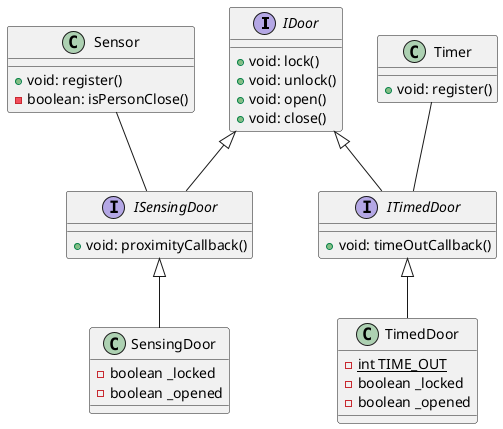 @startuml ISP
interface IDoor {
    +void: lock()
	+void: unlock()
	+void: open()
	+void: close()
}

interface ISensingDoor {
    +void: proximityCallback()
}

IDoor <|-- ISensingDoor

class SensingDoor {
    -boolean _locked
    -boolean _opened
}

ISensingDoor <|-- SensingDoor


interface ITimedDoor {
    +void: timeOutCallback()
}

IDoor <|-- ITimedDoor

class TimedDoor {
    - {static} int TIME_OUT
    -boolean _locked
    -boolean _opened
}

ITimedDoor <|-- TimedDoor


class Sensor {
    + void: register()
    - boolean: isPersonClose()
}

Sensor -- ISensingDoor

class Timer {
      + void: register()
}

Timer -- ITimedDoor


@enduml